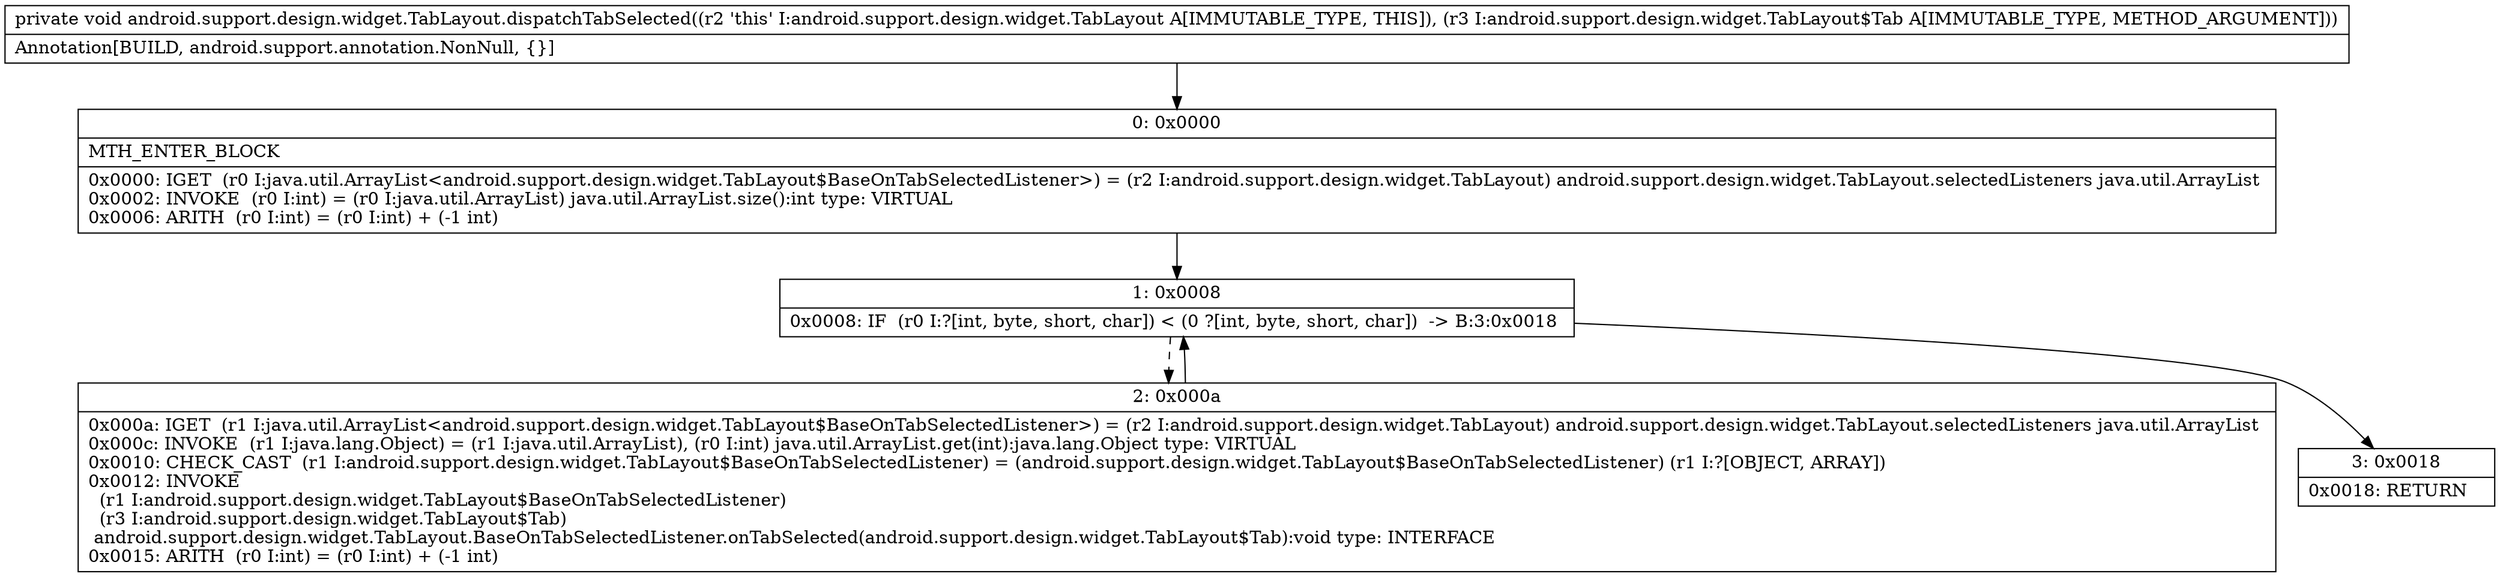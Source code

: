 digraph "CFG forandroid.support.design.widget.TabLayout.dispatchTabSelected(Landroid\/support\/design\/widget\/TabLayout$Tab;)V" {
Node_0 [shape=record,label="{0\:\ 0x0000|MTH_ENTER_BLOCK\l|0x0000: IGET  (r0 I:java.util.ArrayList\<android.support.design.widget.TabLayout$BaseOnTabSelectedListener\>) = (r2 I:android.support.design.widget.TabLayout) android.support.design.widget.TabLayout.selectedListeners java.util.ArrayList \l0x0002: INVOKE  (r0 I:int) = (r0 I:java.util.ArrayList) java.util.ArrayList.size():int type: VIRTUAL \l0x0006: ARITH  (r0 I:int) = (r0 I:int) + (\-1 int) \l}"];
Node_1 [shape=record,label="{1\:\ 0x0008|0x0008: IF  (r0 I:?[int, byte, short, char]) \< (0 ?[int, byte, short, char])  \-\> B:3:0x0018 \l}"];
Node_2 [shape=record,label="{2\:\ 0x000a|0x000a: IGET  (r1 I:java.util.ArrayList\<android.support.design.widget.TabLayout$BaseOnTabSelectedListener\>) = (r2 I:android.support.design.widget.TabLayout) android.support.design.widget.TabLayout.selectedListeners java.util.ArrayList \l0x000c: INVOKE  (r1 I:java.lang.Object) = (r1 I:java.util.ArrayList), (r0 I:int) java.util.ArrayList.get(int):java.lang.Object type: VIRTUAL \l0x0010: CHECK_CAST  (r1 I:android.support.design.widget.TabLayout$BaseOnTabSelectedListener) = (android.support.design.widget.TabLayout$BaseOnTabSelectedListener) (r1 I:?[OBJECT, ARRAY]) \l0x0012: INVOKE  \l  (r1 I:android.support.design.widget.TabLayout$BaseOnTabSelectedListener)\l  (r3 I:android.support.design.widget.TabLayout$Tab)\l android.support.design.widget.TabLayout.BaseOnTabSelectedListener.onTabSelected(android.support.design.widget.TabLayout$Tab):void type: INTERFACE \l0x0015: ARITH  (r0 I:int) = (r0 I:int) + (\-1 int) \l}"];
Node_3 [shape=record,label="{3\:\ 0x0018|0x0018: RETURN   \l}"];
MethodNode[shape=record,label="{private void android.support.design.widget.TabLayout.dispatchTabSelected((r2 'this' I:android.support.design.widget.TabLayout A[IMMUTABLE_TYPE, THIS]), (r3 I:android.support.design.widget.TabLayout$Tab A[IMMUTABLE_TYPE, METHOD_ARGUMENT]))  | Annotation[BUILD, android.support.annotation.NonNull, \{\}]\l}"];
MethodNode -> Node_0;
Node_0 -> Node_1;
Node_1 -> Node_2[style=dashed];
Node_1 -> Node_3;
Node_2 -> Node_1;
}

